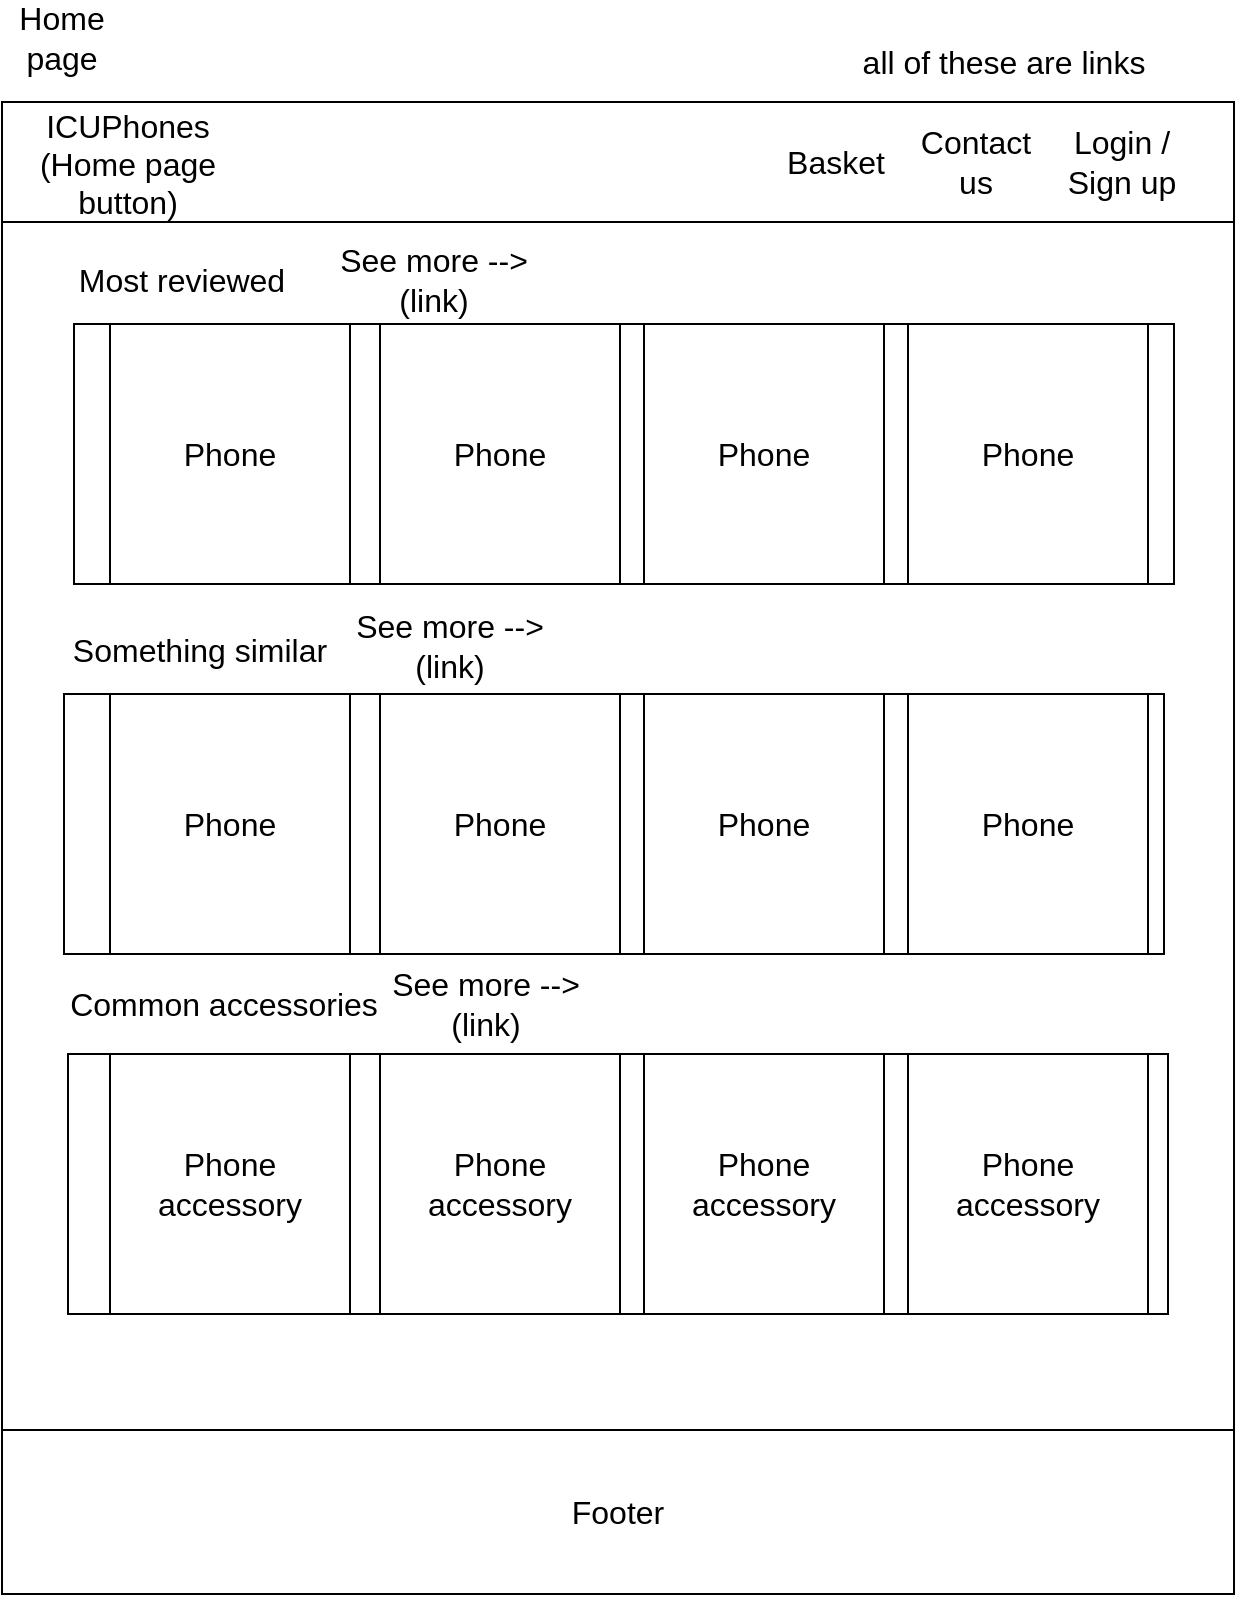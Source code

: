 <mxfile version="23.1.4" type="onedrive" pages="8">
  <diagram name="Home page" id="zt25JcFaLjdhWgld8VqI">
    <mxGraphModel grid="0" page="0" gridSize="10" guides="1" tooltips="1" connect="1" arrows="1" fold="1" pageScale="1" pageWidth="827" pageHeight="1169" math="0" shadow="0">
      <root>
        <mxCell id="0" />
        <mxCell id="1" parent="0" />
        <mxCell id="d32x63MjvHoc11s_lcRO-1" value="" style="rounded=0;whiteSpace=wrap;html=1;fontSize=16;" vertex="1" parent="1">
          <mxGeometry x="-94" y="-262" width="616" height="746" as="geometry" />
        </mxCell>
        <mxCell id="d32x63MjvHoc11s_lcRO-2" value="Home page" style="text;html=1;strokeColor=none;fillColor=none;align=center;verticalAlign=middle;whiteSpace=wrap;rounded=0;fontSize=16;" vertex="1" parent="1">
          <mxGeometry x="-94" y="-309" width="60" height="30" as="geometry" />
        </mxCell>
        <mxCell id="d32x63MjvHoc11s_lcRO-3" value="" style="rounded=0;whiteSpace=wrap;html=1;fontSize=16;" vertex="1" parent="1">
          <mxGeometry x="-94" y="-262" width="616" height="60" as="geometry" />
        </mxCell>
        <mxCell id="d32x63MjvHoc11s_lcRO-4" value="ICUPhones (Home page button)" style="text;html=1;strokeColor=none;fillColor=none;align=center;verticalAlign=middle;whiteSpace=wrap;rounded=0;fontSize=16;" vertex="1" parent="1">
          <mxGeometry x="-90" y="-251" width="118" height="39" as="geometry" />
        </mxCell>
        <mxCell id="d32x63MjvHoc11s_lcRO-6" value="Contact us" style="text;html=1;strokeColor=none;fillColor=none;align=center;verticalAlign=middle;whiteSpace=wrap;rounded=0;fontSize=16;" vertex="1" parent="1">
          <mxGeometry x="363" y="-247" width="60" height="30" as="geometry" />
        </mxCell>
        <mxCell id="d32x63MjvHoc11s_lcRO-7" value="Login / Sign up" style="text;html=1;strokeColor=none;fillColor=none;align=center;verticalAlign=middle;whiteSpace=wrap;rounded=0;fontSize=16;" vertex="1" parent="1">
          <mxGeometry x="436" y="-247" width="60" height="30" as="geometry" />
        </mxCell>
        <mxCell id="d32x63MjvHoc11s_lcRO-8" value="Basket" style="text;html=1;strokeColor=none;fillColor=none;align=center;verticalAlign=middle;whiteSpace=wrap;rounded=0;fontSize=16;" vertex="1" parent="1">
          <mxGeometry x="293" y="-247" width="60" height="30" as="geometry" />
        </mxCell>
        <mxCell id="d32x63MjvHoc11s_lcRO-10" value="Footer" style="rounded=0;whiteSpace=wrap;html=1;fontSize=16;" vertex="1" parent="1">
          <mxGeometry x="-94" y="402" width="616" height="82" as="geometry" />
        </mxCell>
        <mxCell id="d32x63MjvHoc11s_lcRO-11" value="" style="rounded=0;whiteSpace=wrap;html=1;fontSize=16;" vertex="1" parent="1">
          <mxGeometry x="-58" y="-151" width="550" height="130" as="geometry" />
        </mxCell>
        <mxCell id="d32x63MjvHoc11s_lcRO-12" value="" style="rounded=0;whiteSpace=wrap;html=1;fontSize=16;" vertex="1" parent="1">
          <mxGeometry x="-63" y="34" width="550" height="130" as="geometry" />
        </mxCell>
        <mxCell id="d32x63MjvHoc11s_lcRO-13" value="" style="rounded=0;whiteSpace=wrap;html=1;fontSize=16;" vertex="1" parent="1">
          <mxGeometry x="-61" y="214" width="550" height="130" as="geometry" />
        </mxCell>
        <mxCell id="d32x63MjvHoc11s_lcRO-15" value="Most reviewed" style="text;html=1;strokeColor=none;fillColor=none;align=center;verticalAlign=middle;whiteSpace=wrap;rounded=0;fontSize=16;" vertex="1" parent="1">
          <mxGeometry x="-63" y="-188" width="118" height="30" as="geometry" />
        </mxCell>
        <mxCell id="d32x63MjvHoc11s_lcRO-16" value="See more --&amp;gt; (link)" style="text;html=1;strokeColor=none;fillColor=none;align=center;verticalAlign=middle;whiteSpace=wrap;rounded=0;fontSize=16;" vertex="1" parent="1">
          <mxGeometry x="69" y="-188" width="106" height="30" as="geometry" />
        </mxCell>
        <mxCell id="d32x63MjvHoc11s_lcRO-17" value="Phone" style="rounded=0;whiteSpace=wrap;html=1;fontSize=16;" vertex="1" parent="1">
          <mxGeometry x="-40" y="-151" width="120" height="130" as="geometry" />
        </mxCell>
        <mxCell id="d32x63MjvHoc11s_lcRO-18" value="Phone" style="rounded=0;whiteSpace=wrap;html=1;fontSize=16;" vertex="1" parent="1">
          <mxGeometry x="95" y="-151" width="120" height="130" as="geometry" />
        </mxCell>
        <mxCell id="d32x63MjvHoc11s_lcRO-19" value="Phone" style="rounded=0;whiteSpace=wrap;html=1;fontSize=16;" vertex="1" parent="1">
          <mxGeometry x="227" y="-151" width="120" height="130" as="geometry" />
        </mxCell>
        <mxCell id="d32x63MjvHoc11s_lcRO-20" value="Phone" style="rounded=0;whiteSpace=wrap;html=1;fontSize=16;" vertex="1" parent="1">
          <mxGeometry x="359" y="-151" width="120" height="130" as="geometry" />
        </mxCell>
        <mxCell id="d32x63MjvHoc11s_lcRO-21" value="Phone" style="rounded=0;whiteSpace=wrap;html=1;fontSize=16;" vertex="1" parent="1">
          <mxGeometry x="-40" y="34" width="120" height="130" as="geometry" />
        </mxCell>
        <mxCell id="d32x63MjvHoc11s_lcRO-22" value="Phone" style="rounded=0;whiteSpace=wrap;html=1;fontSize=16;" vertex="1" parent="1">
          <mxGeometry x="95" y="34" width="120" height="130" as="geometry" />
        </mxCell>
        <mxCell id="d32x63MjvHoc11s_lcRO-23" value="Phone" style="rounded=0;whiteSpace=wrap;html=1;fontSize=16;" vertex="1" parent="1">
          <mxGeometry x="227" y="34" width="120" height="130" as="geometry" />
        </mxCell>
        <mxCell id="d32x63MjvHoc11s_lcRO-24" value="Phone" style="rounded=0;whiteSpace=wrap;html=1;fontSize=16;" vertex="1" parent="1">
          <mxGeometry x="359" y="34" width="120" height="130" as="geometry" />
        </mxCell>
        <mxCell id="d32x63MjvHoc11s_lcRO-25" value="Phone accessory" style="rounded=0;whiteSpace=wrap;html=1;fontSize=16;" vertex="1" parent="1">
          <mxGeometry x="-40" y="214" width="120" height="130" as="geometry" />
        </mxCell>
        <mxCell id="d32x63MjvHoc11s_lcRO-26" value="Phone accessory" style="rounded=0;whiteSpace=wrap;html=1;fontSize=16;" vertex="1" parent="1">
          <mxGeometry x="95" y="214" width="120" height="130" as="geometry" />
        </mxCell>
        <mxCell id="d32x63MjvHoc11s_lcRO-27" value="Phone accessory" style="rounded=0;whiteSpace=wrap;html=1;fontSize=16;" vertex="1" parent="1">
          <mxGeometry x="227" y="214" width="120" height="130" as="geometry" />
        </mxCell>
        <mxCell id="d32x63MjvHoc11s_lcRO-28" value="Phone accessory" style="rounded=0;whiteSpace=wrap;html=1;fontSize=16;" vertex="1" parent="1">
          <mxGeometry x="359" y="214" width="120" height="130" as="geometry" />
        </mxCell>
        <mxCell id="d32x63MjvHoc11s_lcRO-30" value="Something similar" style="text;html=1;strokeColor=none;fillColor=none;align=center;verticalAlign=middle;whiteSpace=wrap;rounded=0;fontSize=16;" vertex="1" parent="1">
          <mxGeometry x="-61" y="-3" width="132" height="30" as="geometry" />
        </mxCell>
        <mxCell id="d32x63MjvHoc11s_lcRO-31" value="See more --&amp;gt; (link)" style="text;html=1;strokeColor=none;fillColor=none;align=center;verticalAlign=middle;whiteSpace=wrap;rounded=0;fontSize=16;" vertex="1" parent="1">
          <mxGeometry x="80" y="-5" width="100" height="30" as="geometry" />
        </mxCell>
        <mxCell id="d32x63MjvHoc11s_lcRO-32" value="Common accessories" style="text;html=1;strokeColor=none;fillColor=none;align=center;verticalAlign=middle;whiteSpace=wrap;rounded=0;fontSize=16;" vertex="1" parent="1">
          <mxGeometry x="-61" y="174" width="156" height="30" as="geometry" />
        </mxCell>
        <mxCell id="d32x63MjvHoc11s_lcRO-33" value="See more --&amp;gt; (link)" style="text;html=1;strokeColor=none;fillColor=none;align=center;verticalAlign=middle;whiteSpace=wrap;rounded=0;fontSize=16;" vertex="1" parent="1">
          <mxGeometry x="100" y="174" width="96" height="30" as="geometry" />
        </mxCell>
        <mxCell id="d32x63MjvHoc11s_lcRO-34" value="all of these are links" style="text;html=1;strokeColor=none;fillColor=none;align=center;verticalAlign=middle;whiteSpace=wrap;rounded=0;fontSize=16;" vertex="1" parent="1">
          <mxGeometry x="325" y="-297" width="164" height="30" as="geometry" />
        </mxCell>
      </root>
    </mxGraphModel>
  </diagram>
  <diagram id="AbY6OzLQASMaMPU8tdsU" name="&quot;Contact us&quot;">
    <mxGraphModel grid="0" page="0" gridSize="10" guides="1" tooltips="1" connect="1" arrows="1" fold="1" pageScale="1" pageWidth="827" pageHeight="1169" math="0" shadow="0">
      <root>
        <mxCell id="0" />
        <mxCell id="1" parent="0" />
        <mxCell id="rbCyuyB-ehg8jCkqY63Z-1" value="" style="rounded=0;whiteSpace=wrap;html=1;fontSize=16;" vertex="1" parent="1">
          <mxGeometry x="-45" y="-47" width="521" height="613" as="geometry" />
        </mxCell>
        <mxCell id="rbCyuyB-ehg8jCkqY63Z-2" value="&quot;Contact us&quot;" style="text;html=1;strokeColor=none;fillColor=none;align=center;verticalAlign=middle;whiteSpace=wrap;rounded=0;fontSize=16;" vertex="1" parent="1">
          <mxGeometry x="-43" y="-96" width="101" height="35" as="geometry" />
        </mxCell>
        <mxCell id="rbCyuyB-ehg8jCkqY63Z-3" value="The navbar (full on Home page)" style="rounded=0;whiteSpace=wrap;html=1;fontSize=16;" vertex="1" parent="1">
          <mxGeometry x="-45" y="-47" width="521" height="60" as="geometry" />
        </mxCell>
        <mxCell id="gOTSkg0luQZno4KXuptD-1" style="edgeStyle=none;curved=1;rounded=0;orthogonalLoop=1;jettySize=auto;html=1;exitX=0.5;exitY=0;exitDx=0;exitDy=0;fontSize=12;startSize=8;endSize=8;" edge="1" parent="1" source="mKzCwTj_6UQjqGNAuBny-1" target="rbCyuyB-ehg8jCkqY63Z-1">
          <mxGeometry relative="1" as="geometry" />
        </mxCell>
        <mxCell id="mKzCwTj_6UQjqGNAuBny-1" value="Footer" style="rounded=0;whiteSpace=wrap;html=1;" vertex="1" parent="1">
          <mxGeometry x="-45" y="478" width="521" height="88" as="geometry" />
        </mxCell>
        <mxCell id="gOTSkg0luQZno4KXuptD-2" value="" style="rounded=0;whiteSpace=wrap;html=1;" vertex="1" parent="1">
          <mxGeometry x="-27" y="122" width="489" height="269" as="geometry" />
        </mxCell>
        <mxCell id="gOTSkg0luQZno4KXuptD-3" value="Our customers are very important to us so let us know of anything that may of gone wrong with this form" style="text;html=1;align=center;verticalAlign=middle;whiteSpace=wrap;rounded=0;;fontSize=16;" vertex="1" parent="1">
          <mxGeometry x="-23" y="82" width="463.5" height="21" as="geometry" />
        </mxCell>
        <mxCell id="gOTSkg0luQZno4KXuptD-4" value="Name (optional):" style="text;html=1;align=center;verticalAlign=middle;whiteSpace=wrap;rounded=0;;fontSize=16;" vertex="1" parent="1">
          <mxGeometry x="-12" y="140" width="129" height="30" as="geometry" />
        </mxCell>
        <mxCell id="gOTSkg0luQZno4KXuptD-6" value="" style="rounded=0;whiteSpace=wrap;html=1;" vertex="1" parent="1">
          <mxGeometry x="120" y="145" width="117" height="23" as="geometry" />
        </mxCell>
        <mxCell id="gOTSkg0luQZno4KXuptD-7" value="Email:" style="text;html=1;align=center;verticalAlign=middle;whiteSpace=wrap;rounded=0;;fontSize=16;" vertex="1" parent="1">
          <mxGeometry x="-12" y="170" width="60" height="30" as="geometry" />
        </mxCell>
        <mxCell id="gOTSkg0luQZno4KXuptD-9" value="" style="rounded=0;whiteSpace=wrap;html=1;" vertex="1" parent="1">
          <mxGeometry x="55" y="172.5" width="194" height="25" as="geometry" />
        </mxCell>
        <mxCell id="gOTSkg0luQZno4KXuptD-12" value="Issue:" style="text;html=1;align=center;verticalAlign=middle;whiteSpace=wrap;rounded=0;;fontSize=16;" vertex="1" parent="1">
          <mxGeometry x="-12" y="206" width="60" height="30" as="geometry" />
        </mxCell>
        <mxCell id="gOTSkg0luQZno4KXuptD-13" value="A dropdown box that lets you choose the issue." style="rounded=0;whiteSpace=wrap;html=1;" vertex="1" parent="1">
          <mxGeometry x="55" y="210" width="178" height="27" as="geometry" />
        </mxCell>
        <mxCell id="gOTSkg0luQZno4KXuptD-14" value="Description of what went wrong:" style="text;html=1;align=center;verticalAlign=middle;whiteSpace=wrap;rounded=0;;fontSize=16;" vertex="1" parent="1">
          <mxGeometry x="-12" y="247" width="229" height="30" as="geometry" />
        </mxCell>
        <mxCell id="gOTSkg0luQZno4KXuptD-15" value="" style="rounded=0;whiteSpace=wrap;html=1;" vertex="1" parent="1">
          <mxGeometry x="-12" y="277" width="456" height="106" as="geometry" />
        </mxCell>
        <mxCell id="gOTSkg0luQZno4KXuptD-16" value="Alternatively you can contact us through email (notrealemail@emailsite.com) or though phone (5555555555)" style="text;html=1;align=center;verticalAlign=middle;whiteSpace=wrap;rounded=0;;fontSize=16;" vertex="1" parent="1">
          <mxGeometry x="-43" y="401" width="491" height="71" as="geometry" />
        </mxCell>
      </root>
    </mxGraphModel>
  </diagram>
  <diagram id="mWhjEdERqXn4Da6BEjyh" name="Category pages">
    <mxGraphModel grid="0" page="0" gridSize="10" guides="1" tooltips="1" connect="1" arrows="1" fold="1" pageScale="1" pageWidth="827" pageHeight="1169" math="0" shadow="0">
      <root>
        <mxCell id="0" />
        <mxCell id="1" parent="0" />
        <mxCell id="qNbQul-dFzZ_JnN7R4oM-1" value="" style="rounded=0;whiteSpace=wrap;html=1;" vertex="1" parent="1">
          <mxGeometry x="-91" y="-84" width="587" height="680" as="geometry" />
        </mxCell>
        <mxCell id="qNbQul-dFzZ_JnN7R4oM-2" value="Category pages" style="text;html=1;align=center;verticalAlign=middle;whiteSpace=wrap;rounded=0;;fontSize=16;" vertex="1" parent="1">
          <mxGeometry x="-91" y="-137" width="133" height="30" as="geometry" />
        </mxCell>
        <mxCell id="qNbQul-dFzZ_JnN7R4oM-3" value="Navbar (full on Home page)" style="rounded=0;whiteSpace=wrap;html=1;" vertex="1" parent="1">
          <mxGeometry x="-91" y="-84" width="587" height="60" as="geometry" />
        </mxCell>
        <mxCell id="qNbQul-dFzZ_JnN7R4oM-4" value="Footer" style="rounded=0;whiteSpace=wrap;html=1;" vertex="1" parent="1">
          <mxGeometry x="-91" y="536" width="587" height="60" as="geometry" />
        </mxCell>
        <mxCell id="qNbQul-dFzZ_JnN7R4oM-5" value="(The category type here)" style="text;html=1;align=center;verticalAlign=middle;whiteSpace=wrap;rounded=0;;fontSize=16;" vertex="1" parent="1">
          <mxGeometry x="-70" y="-11" width="148" height="46" as="geometry" />
        </mxCell>
        <mxCell id="qNbQul-dFzZ_JnN7R4oM-6" value="" style="rounded=0;whiteSpace=wrap;html=1;" vertex="1" parent="1">
          <mxGeometry x="-44" y="35" width="140" height="171" as="geometry" />
        </mxCell>
        <mxCell id="qNbQul-dFzZ_JnN7R4oM-7" value="Picture of phone" style="rounded=0;whiteSpace=wrap;html=1;" vertex="1" parent="1">
          <mxGeometry x="-34" y="42" width="120" height="80" as="geometry" />
        </mxCell>
        <mxCell id="qNbQul-dFzZ_JnN7R4oM-9" value="Description of phone" style="text;html=1;align=center;verticalAlign=middle;whiteSpace=wrap;rounded=0;;fontSize=12;" vertex="1" parent="1">
          <mxGeometry x="-32.5" y="130" width="114.5" height="66" as="geometry" />
        </mxCell>
        <mxCell id="qNbQul-dFzZ_JnN7R4oM-10" value="These are cards --&amp;gt;" style="text;html=1;align=center;verticalAlign=middle;whiteSpace=wrap;rounded=0;;fontSize=16;" vertex="1" parent="1">
          <mxGeometry x="-247" y="100" width="153" height="30" as="geometry" />
        </mxCell>
        <mxCell id="qNbQul-dFzZ_JnN7R4oM-17" value="" style="rounded=0;whiteSpace=wrap;html=1;" vertex="1" parent="1">
          <mxGeometry x="313" y="35" width="140" height="171" as="geometry" />
        </mxCell>
        <mxCell id="qNbQul-dFzZ_JnN7R4oM-18" value="Picture of phone" style="rounded=0;whiteSpace=wrap;html=1;" vertex="1" parent="1">
          <mxGeometry x="323" y="42" width="120" height="80" as="geometry" />
        </mxCell>
        <mxCell id="qNbQul-dFzZ_JnN7R4oM-19" value="Description of phone" style="text;html=1;align=center;verticalAlign=middle;whiteSpace=wrap;rounded=0;;fontSize=12;" vertex="1" parent="1">
          <mxGeometry x="324.5" y="130" width="114.5" height="66" as="geometry" />
        </mxCell>
        <mxCell id="qNbQul-dFzZ_JnN7R4oM-20" value="" style="rounded=0;whiteSpace=wrap;html=1;" vertex="1" parent="1">
          <mxGeometry x="132.5" y="35" width="140" height="171" as="geometry" />
        </mxCell>
        <mxCell id="qNbQul-dFzZ_JnN7R4oM-21" value="Picture of phone" style="rounded=0;whiteSpace=wrap;html=1;" vertex="1" parent="1">
          <mxGeometry x="142.5" y="42" width="120" height="80" as="geometry" />
        </mxCell>
        <mxCell id="qNbQul-dFzZ_JnN7R4oM-22" value="Description of phone" style="text;html=1;align=center;verticalAlign=middle;whiteSpace=wrap;rounded=0;;fontSize=12;" vertex="1" parent="1">
          <mxGeometry x="144" y="130" width="114.5" height="66" as="geometry" />
        </mxCell>
        <mxCell id="qNbQul-dFzZ_JnN7R4oM-23" value="" style="rounded=0;whiteSpace=wrap;html=1;" vertex="1" parent="1">
          <mxGeometry x="-44" y="217" width="140" height="171" as="geometry" />
        </mxCell>
        <mxCell id="qNbQul-dFzZ_JnN7R4oM-24" value="Picture of phone" style="rounded=0;whiteSpace=wrap;html=1;" vertex="1" parent="1">
          <mxGeometry x="-34" y="224" width="120" height="80" as="geometry" />
        </mxCell>
        <mxCell id="qNbQul-dFzZ_JnN7R4oM-25" value="Description of phone" style="text;html=1;align=center;verticalAlign=middle;whiteSpace=wrap;rounded=0;;fontSize=12;" vertex="1" parent="1">
          <mxGeometry x="-32.5" y="312" width="114.5" height="66" as="geometry" />
        </mxCell>
        <mxCell id="qNbQul-dFzZ_JnN7R4oM-26" value="" style="rounded=0;whiteSpace=wrap;html=1;" vertex="1" parent="1">
          <mxGeometry x="132.5" y="217" width="140" height="171" as="geometry" />
        </mxCell>
        <mxCell id="qNbQul-dFzZ_JnN7R4oM-27" value="Picture of phone" style="rounded=0;whiteSpace=wrap;html=1;" vertex="1" parent="1">
          <mxGeometry x="142.5" y="224" width="120" height="80" as="geometry" />
        </mxCell>
        <mxCell id="qNbQul-dFzZ_JnN7R4oM-28" value="Description of phone" style="text;html=1;align=center;verticalAlign=middle;whiteSpace=wrap;rounded=0;;fontSize=12;" vertex="1" parent="1">
          <mxGeometry x="144" y="312" width="114.5" height="66" as="geometry" />
        </mxCell>
        <mxCell id="qNbQul-dFzZ_JnN7R4oM-29" value="" style="rounded=0;whiteSpace=wrap;html=1;" vertex="1" parent="1">
          <mxGeometry x="313" y="217" width="140" height="171" as="geometry" />
        </mxCell>
        <mxCell id="qNbQul-dFzZ_JnN7R4oM-30" value="Picture of phone" style="rounded=0;whiteSpace=wrap;html=1;" vertex="1" parent="1">
          <mxGeometry x="323" y="224" width="120" height="80" as="geometry" />
        </mxCell>
        <mxCell id="qNbQul-dFzZ_JnN7R4oM-31" value="Description of phone" style="text;html=1;align=center;verticalAlign=middle;whiteSpace=wrap;rounded=0;;fontSize=12;" vertex="1" parent="1">
          <mxGeometry x="324.5" y="312" width="114.5" height="66" as="geometry" />
        </mxCell>
        <mxCell id="qNbQul-dFzZ_JnN7R4oM-33" value="" style="rounded=0;whiteSpace=wrap;html=1;" vertex="1" parent="1">
          <mxGeometry x="-44" y="399" width="140" height="137" as="geometry" />
        </mxCell>
        <mxCell id="qNbQul-dFzZ_JnN7R4oM-34" value="Picture of phone" style="rounded=0;whiteSpace=wrap;html=1;" vertex="1" parent="1">
          <mxGeometry x="-34" y="408" width="120" height="72" as="geometry" />
        </mxCell>
        <mxCell id="qNbQul-dFzZ_JnN7R4oM-35" value="Description of phone" style="text;html=1;align=center;verticalAlign=middle;whiteSpace=wrap;rounded=0;;fontSize=12;" vertex="1" parent="1">
          <mxGeometry x="-33" y="490" width="117" height="47" as="geometry" />
        </mxCell>
        <mxCell id="qNbQul-dFzZ_JnN7R4oM-36" value="" style="rounded=0;whiteSpace=wrap;html=1;" vertex="1" parent="1">
          <mxGeometry x="132.5" y="399" width="140" height="137" as="geometry" />
        </mxCell>
        <mxCell id="qNbQul-dFzZ_JnN7R4oM-37" value="Picture of phone" style="rounded=0;whiteSpace=wrap;html=1;" vertex="1" parent="1">
          <mxGeometry x="142.5" y="408" width="120" height="72" as="geometry" />
        </mxCell>
        <mxCell id="qNbQul-dFzZ_JnN7R4oM-38" value="Description of phone" style="text;html=1;align=center;verticalAlign=middle;whiteSpace=wrap;rounded=0;;fontSize=12;" vertex="1" parent="1">
          <mxGeometry x="143.5" y="490" width="117" height="47" as="geometry" />
        </mxCell>
        <mxCell id="qNbQul-dFzZ_JnN7R4oM-39" value="" style="rounded=0;whiteSpace=wrap;html=1;" vertex="1" parent="1">
          <mxGeometry x="311.75" y="399" width="140" height="137" as="geometry" />
        </mxCell>
        <mxCell id="qNbQul-dFzZ_JnN7R4oM-40" value="Picture of phone" style="rounded=0;whiteSpace=wrap;html=1;" vertex="1" parent="1">
          <mxGeometry x="321.75" y="408" width="120" height="72" as="geometry" />
        </mxCell>
        <mxCell id="qNbQul-dFzZ_JnN7R4oM-41" value="Description of phone" style="text;html=1;align=center;verticalAlign=middle;whiteSpace=wrap;rounded=0;;fontSize=12;" vertex="1" parent="1">
          <mxGeometry x="322.75" y="490" width="117" height="47" as="geometry" />
        </mxCell>
        <mxCell id="qNbQul-dFzZ_JnN7R4oM-42" value="Scroll down to find more (footer will be at the end of the page not at the bottom of the screen)" style="text;html=1;align=center;verticalAlign=middle;whiteSpace=wrap;rounded=0;;fontSize=16;" vertex="1" parent="1">
          <mxGeometry x="93.75" y="608" width="215" height="79" as="geometry" />
        </mxCell>
      </root>
    </mxGraphModel>
  </diagram>
  <diagram id="FB4hmMKqrwhnoJkXc2Fm" name="Login / Sign up page">
    <mxGraphModel grid="0" page="0" gridSize="10" guides="1" tooltips="1" connect="1" arrows="1" fold="1" pageScale="1" pageWidth="827" pageHeight="1169" math="0" shadow="0">
      <root>
        <mxCell id="0" />
        <mxCell id="1" parent="0" />
        <mxCell id="Q6-p6mUPjxA83mHE6kSp-1" value="" style="rounded=0;whiteSpace=wrap;html=1;" vertex="1" parent="1">
          <mxGeometry x="-88" y="-102" width="579" height="682" as="geometry" />
        </mxCell>
        <mxCell id="Q6-p6mUPjxA83mHE6kSp-2" value="Navbar (full on home page)" style="rounded=0;whiteSpace=wrap;html=1;" vertex="1" parent="1">
          <mxGeometry x="-88" y="-102" width="579" height="60" as="geometry" />
        </mxCell>
        <mxCell id="Q6-p6mUPjxA83mHE6kSp-3" value="Footer" style="rounded=0;whiteSpace=wrap;html=1;" vertex="1" parent="1">
          <mxGeometry x="-88" y="500" width="579" height="80" as="geometry" />
        </mxCell>
        <mxCell id="Q6-p6mUPjxA83mHE6kSp-4" value="Login" style="text;html=1;align=center;verticalAlign=middle;whiteSpace=wrap;rounded=0;;fontSize=16;" vertex="1" parent="1">
          <mxGeometry x="-65" y="-8" width="60" height="30" as="geometry" />
        </mxCell>
        <mxCell id="Q6-p6mUPjxA83mHE6kSp-5" value="Username:" style="text;html=1;align=center;verticalAlign=middle;whiteSpace=wrap;rounded=0;;fontSize=16;" vertex="1" parent="1">
          <mxGeometry x="-65" y="32" width="60" height="30" as="geometry" />
        </mxCell>
        <mxCell id="Q6-p6mUPjxA83mHE6kSp-6" value="" style="rounded=0;whiteSpace=wrap;html=1;" vertex="1" parent="1">
          <mxGeometry x="13" y="34" width="120" height="26" as="geometry" />
        </mxCell>
        <mxCell id="Q6-p6mUPjxA83mHE6kSp-7" value="Password:" style="text;html=1;align=center;verticalAlign=middle;whiteSpace=wrap;rounded=0;;fontSize=16;" vertex="1" parent="1">
          <mxGeometry x="-65" y="76" width="60" height="30" as="geometry" />
        </mxCell>
        <mxCell id="Q6-p6mUPjxA83mHE6kSp-8" value="Hidden text version" style="rounded=0;whiteSpace=wrap;html=1;" vertex="1" parent="1">
          <mxGeometry x="13" y="78" width="120" height="29" as="geometry" />
        </mxCell>
        <mxCell id="Q6-p6mUPjxA83mHE6kSp-10" value="Login" style="rounded=0;whiteSpace=wrap;html=1;" vertex="1" parent="1">
          <mxGeometry x="-68" y="124" width="74" height="27" as="geometry" />
        </mxCell>
        <mxCell id="Q6-p6mUPjxA83mHE6kSp-11" value="Sign up" style="text;html=1;align=center;verticalAlign=middle;whiteSpace=wrap;rounded=0;;fontSize=16;" vertex="1" parent="1">
          <mxGeometry x="-65" y="191" width="60" height="30" as="geometry" />
        </mxCell>
        <mxCell id="Q6-p6mUPjxA83mHE6kSp-12" value="Username:" style="text;html=1;align=center;verticalAlign=middle;whiteSpace=wrap;rounded=0;;fontSize=16;" vertex="1" parent="1">
          <mxGeometry x="-65" y="234" width="60" height="30" as="geometry" />
        </mxCell>
        <mxCell id="Q6-p6mUPjxA83mHE6kSp-13" value="" style="rounded=0;whiteSpace=wrap;html=1;" vertex="1" parent="1">
          <mxGeometry x="17" y="237" width="120" height="27" as="geometry" />
        </mxCell>
        <mxCell id="Q6-p6mUPjxA83mHE6kSp-14" value="Password:" style="text;html=1;align=center;verticalAlign=middle;whiteSpace=wrap;rounded=0;;fontSize=16;" vertex="1" parent="1">
          <mxGeometry x="-65" y="273" width="60" height="30" as="geometry" />
        </mxCell>
        <mxCell id="Q6-p6mUPjxA83mHE6kSp-15" value="Hidden text version" style="rounded=0;whiteSpace=wrap;html=1;" vertex="1" parent="1">
          <mxGeometry x="17" y="277" width="120" height="27" as="geometry" />
        </mxCell>
        <mxCell id="Q6-p6mUPjxA83mHE6kSp-16" value="Confirm password:" style="text;html=1;align=center;verticalAlign=middle;whiteSpace=wrap;rounded=0;;fontSize=16;" vertex="1" parent="1">
          <mxGeometry x="-65" y="314" width="60" height="30" as="geometry" />
        </mxCell>
        <mxCell id="Q6-p6mUPjxA83mHE6kSp-17" value="Hidden text version" style="rounded=0;whiteSpace=wrap;html=1;" vertex="1" parent="1">
          <mxGeometry x="17" y="317" width="120" height="27" as="geometry" />
        </mxCell>
        <mxCell id="Q6-p6mUPjxA83mHE6kSp-18" value="Email:" style="text;html=1;align=center;verticalAlign=middle;whiteSpace=wrap;rounded=0;;fontSize=16;" vertex="1" parent="1">
          <mxGeometry x="-68" y="361" width="60" height="30" as="geometry" />
        </mxCell>
        <mxCell id="Q6-p6mUPjxA83mHE6kSp-19" value="" style="rounded=0;whiteSpace=wrap;html=1;" vertex="1" parent="1">
          <mxGeometry x="17" y="361" width="120" height="27" as="geometry" />
        </mxCell>
        <mxCell id="Q6-p6mUPjxA83mHE6kSp-20" value="" style="rounded=0;whiteSpace=wrap;html=1;" vertex="1" parent="1">
          <mxGeometry x="-60" y="401" width="22" height="20" as="geometry" />
        </mxCell>
        <mxCell id="Q6-p6mUPjxA83mHE6kSp-22" value="Do you want to receive emails about upcoming sales" style="text;html=1;align=center;verticalAlign=middle;whiteSpace=wrap;rounded=0;;fontSize=12;" vertex="1" parent="1">
          <mxGeometry x="-35" y="396" width="159" height="30" as="geometry" />
        </mxCell>
        <mxCell id="Q6-p6mUPjxA83mHE6kSp-23" value="Sign up" style="rounded=0;whiteSpace=wrap;html=1;" vertex="1" parent="1">
          <mxGeometry x="-68" y="431" width="77" height="30" as="geometry" />
        </mxCell>
        <mxCell id="Q6-p6mUPjxA83mHE6kSp-25" value="Forgot my username / password" style="text;html=1;align=center;verticalAlign=middle;whiteSpace=wrap;rounded=0;;fontSize=10;" vertex="1" parent="1">
          <mxGeometry x="25" y="122.5" width="107" height="30" as="geometry" />
        </mxCell>
      </root>
    </mxGraphModel>
  </diagram>
  <diagram id="ZmaYch3wh9bKDJH_SSHm" name="Phone page">
    <mxGraphModel grid="0" page="0" gridSize="10" guides="1" tooltips="1" connect="1" arrows="1" fold="1" pageScale="1" pageWidth="827" pageHeight="1169" math="0" shadow="0">
      <root>
        <mxCell id="0" />
        <mxCell id="1" parent="0" />
        <mxCell id="0CbI0ZOK11JoenwjkDYB-1" value="" style="rounded=0;whiteSpace=wrap;html=1;" vertex="1" parent="1">
          <mxGeometry x="-102" y="-156" width="622" height="748" as="geometry" />
        </mxCell>
        <mxCell id="0CbI0ZOK11JoenwjkDYB-2" value="Navbar (Full on homepage)" style="rounded=0;whiteSpace=wrap;html=1;" vertex="1" parent="1">
          <mxGeometry x="-102" y="-156" width="622" height="60" as="geometry" />
        </mxCell>
        <mxCell id="0CbI0ZOK11JoenwjkDYB-3" value="Footer" style="rounded=0;whiteSpace=wrap;html=1;" vertex="1" parent="1">
          <mxGeometry x="-102" y="500" width="622" height="95" as="geometry" />
        </mxCell>
        <mxCell id="0CbI0ZOK11JoenwjkDYB-4" value="Picture of phone" style="rounded=0;whiteSpace=wrap;html=1;" vertex="1" parent="1">
          <mxGeometry x="-80" y="-78" width="350" height="330" as="geometry" />
        </mxCell>
        <mxCell id="0CbI0ZOK11JoenwjkDYB-5" value="Name of phone" style="text;html=1;align=center;verticalAlign=middle;whiteSpace=wrap;rounded=0;;fontSize=20;" vertex="1" parent="1">
          <mxGeometry x="285" y="-78" width="225" height="48" as="geometry" />
        </mxCell>
        <mxCell id="0CbI0ZOK11JoenwjkDYB-6" value="Some stats about the phone like how much storage it has, how longs its battery life is, its rating, etc." style="text;html=1;align=center;verticalAlign=middle;whiteSpace=wrap;rounded=0;;fontSize=16;" vertex="1" parent="1">
          <mxGeometry x="285" y="-30" width="221" height="285" as="geometry" />
        </mxCell>
        <mxCell id="0CbI0ZOK11JoenwjkDYB-7" value="Text box&amp;nbsp;" style="rounded=0;whiteSpace=wrap;html=1;" vertex="1" parent="1">
          <mxGeometry x="-80" y="301" width="454" height="35" as="geometry" />
        </mxCell>
        <mxCell id="0CbI0ZOK11JoenwjkDYB-8" value="Reviews" style="text;html=1;align=center;verticalAlign=middle;whiteSpace=wrap;rounded=0;;fontSize=16;" vertex="1" parent="1">
          <mxGeometry x="-80" y="264" width="60" height="30" as="geometry" />
        </mxCell>
        <mxCell id="0CbI0ZOK11JoenwjkDYB-9" value="" style="verticalLabelPosition=bottom;verticalAlign=top;html=1;shape=mxgraph.basic.tick" vertex="1" parent="1">
          <mxGeometry x="382" y="301" width="35" height="35" as="geometry" />
        </mxCell>
        <mxCell id="0CbI0ZOK11JoenwjkDYB-10" value="" style="verticalLabelPosition=bottom;verticalAlign=top;html=1;shape=mxgraph.basic.x" vertex="1" parent="1">
          <mxGeometry x="425" y="301" width="35" height="35" as="geometry" />
        </mxCell>
        <mxCell id="0CbI0ZOK11JoenwjkDYB-11" value="Was it good or bad" style="text;html=1;align=center;verticalAlign=middle;whiteSpace=wrap;rounded=0;;fontSize=10;" vertex="1" parent="1">
          <mxGeometry x="435" y="269" width="60" height="30" as="geometry" />
        </mxCell>
        <mxCell id="0CbI0ZOK11JoenwjkDYB-13" value="" style="ellipse;whiteSpace=wrap;html=1;aspect=fixed;" vertex="1" parent="1">
          <mxGeometry x="468" y="301" width="35" height="35" as="geometry" />
        </mxCell>
        <mxCell id="0CbI0ZOK11JoenwjkDYB-17" value="" style="endArrow=classic;html=1;rounded=0;fontSize=12;startSize=8;endSize=8;" edge="1" parent="1">
          <mxGeometry width="50" height="50" relative="1" as="geometry">
            <mxPoint x="473.5" y="318" as="sourcePoint" />
            <mxPoint x="497.5" y="318" as="targetPoint" />
          </mxGeometry>
        </mxCell>
        <mxCell id="0CbI0ZOK11JoenwjkDYB-18" value="" style="rounded=0;whiteSpace=wrap;html=1;" vertex="1" parent="1">
          <mxGeometry x="-80" y="351" width="590" height="60" as="geometry" />
        </mxCell>
        <mxCell id="0CbI0ZOK11JoenwjkDYB-19" value="(Username)" style="text;html=1;align=center;verticalAlign=middle;whiteSpace=wrap;rounded=0;;fontSize=11;" vertex="1" parent="1">
          <mxGeometry x="-73" y="356" width="60" height="16" as="geometry" />
        </mxCell>
        <mxCell id="0CbI0ZOK11JoenwjkDYB-20" value="(Review about the phone)&amp;nbsp;" style="text;html=1;align=center;verticalAlign=middle;whiteSpace=wrap;rounded=0;;fontSize=16;" vertex="1" parent="1">
          <mxGeometry x="-73" y="374" width="212" height="30" as="geometry" />
        </mxCell>
        <mxCell id="0CbI0ZOK11JoenwjkDYB-21" value="" style="verticalLabelPosition=bottom;verticalAlign=top;html=1;shape=mxgraph.basic.tick" vertex="1" parent="1">
          <mxGeometry x="380" y="363.5" width="35" height="35" as="geometry" />
        </mxCell>
        <mxCell id="0CbI0ZOK11JoenwjkDYB-22" value="" style="verticalLabelPosition=bottom;verticalAlign=top;html=1;shape=mxgraph.basic.x" vertex="1" parent="1">
          <mxGeometry x="425" y="363.5" width="35" height="35" as="geometry" />
        </mxCell>
        <mxCell id="0CbI0ZOK11JoenwjkDYB-23" value="One of these will be coloured in to display what that user thought of the phone" style="text;html=1;align=center;verticalAlign=middle;whiteSpace=wrap;rounded=0;;fontSize=8;" vertex="1" parent="1">
          <mxGeometry x="286" y="364" width="88" height="30" as="geometry" />
        </mxCell>
        <mxCell id="0CbI0ZOK11JoenwjkDYB-24" value="" style="rounded=0;whiteSpace=wrap;html=1;" vertex="1" parent="1">
          <mxGeometry x="-80" y="436" width="590" height="60" as="geometry" />
        </mxCell>
        <mxCell id="0CbI0ZOK11JoenwjkDYB-25" value="(Username)" style="text;html=1;align=center;verticalAlign=middle;whiteSpace=wrap;rounded=0;;fontSize=11;" vertex="1" parent="1">
          <mxGeometry x="-73" y="441" width="60" height="16" as="geometry" />
        </mxCell>
        <mxCell id="0CbI0ZOK11JoenwjkDYB-26" value="(Review about the phone)&amp;nbsp;" style="text;html=1;align=center;verticalAlign=middle;whiteSpace=wrap;rounded=0;;fontSize=16;" vertex="1" parent="1">
          <mxGeometry x="-73" y="459" width="212" height="30" as="geometry" />
        </mxCell>
        <mxCell id="0CbI0ZOK11JoenwjkDYB-27" value="" style="verticalLabelPosition=bottom;verticalAlign=top;html=1;shape=mxgraph.basic.tick" vertex="1" parent="1">
          <mxGeometry x="380" y="448.5" width="35" height="35" as="geometry" />
        </mxCell>
        <mxCell id="0CbI0ZOK11JoenwjkDYB-28" value="" style="verticalLabelPosition=bottom;verticalAlign=top;html=1;shape=mxgraph.basic.x" vertex="1" parent="1">
          <mxGeometry x="425" y="448.5" width="35" height="35" as="geometry" />
        </mxCell>
        <mxCell id="0CbI0ZOK11JoenwjkDYB-29" value="One of these will be coloured in to display what that user thought of the phone" style="text;html=1;align=center;verticalAlign=middle;whiteSpace=wrap;rounded=0;;fontSize=8;" vertex="1" parent="1">
          <mxGeometry x="286" y="449" width="88" height="30" as="geometry" />
        </mxCell>
        <mxCell id="0CbI0ZOK11JoenwjkDYB-30" value="Can scroll down to find more reviews&amp;nbsp;" style="text;html=1;align=center;verticalAlign=middle;whiteSpace=wrap;rounded=0;;fontSize=16;" vertex="1" parent="1">
          <mxGeometry x="161" y="611" width="96" height="90" as="geometry" />
        </mxCell>
        <mxCell id="iQW-WB0-6XZrYjL3mqGk-1" value="Phone/ Assesory page" style="text;html=1;align=center;verticalAlign=middle;whiteSpace=wrap;rounded=0;;fontSize=16;" vertex="1" parent="1">
          <mxGeometry x="-102" y="-243" width="165" height="30" as="geometry" />
        </mxCell>
        <mxCell id="X6J9cLq40A2Sc6m982mo-1" value="Using phone here but assessory will be very similar" style="text;html=1;align=center;verticalAlign=middle;whiteSpace=wrap;rounded=0;;fontSize=12;" vertex="1" parent="1">
          <mxGeometry x="-100" y="-204" width="158" height="30" as="geometry" />
        </mxCell>
        <mxCell id="2MD2ARYdmOMC5v6o1aYN-1" value="Add to basket" style="rounded=0;whiteSpace=wrap;html=1;" vertex="1" parent="1">
          <mxGeometry x="288" y="227" width="77" height="25" as="geometry" />
        </mxCell>
      </root>
    </mxGraphModel>
  </diagram>
  <diagram id="HOWg-fxnXxlKgeUe5kh1" name="Basket page">
    <mxGraphModel grid="0" page="0" gridSize="10" guides="1" tooltips="1" connect="1" arrows="1" fold="1" pageScale="1" pageWidth="827" pageHeight="1169" math="0" shadow="0">
      <root>
        <mxCell id="0" />
        <mxCell id="1" parent="0" />
        <mxCell id="l3Zq-ERsJNq0asMeNxPJ-1" value="" style="rounded=0;whiteSpace=wrap;html=1;" vertex="1" parent="1">
          <mxGeometry x="-92" y="-84" width="618" height="685" as="geometry" />
        </mxCell>
        <mxCell id="l3Zq-ERsJNq0asMeNxPJ-2" value="Basket page" style="text;html=1;align=center;verticalAlign=middle;whiteSpace=wrap;rounded=0;;fontSize=16;" vertex="1" parent="1">
          <mxGeometry x="-65" y="-143" width="116" height="30" as="geometry" />
        </mxCell>
        <mxCell id="l3Zq-ERsJNq0asMeNxPJ-3" value="Navbar (Full on home page)" style="rounded=0;whiteSpace=wrap;html=1;" vertex="1" parent="1">
          <mxGeometry x="-92" y="-84" width="618" height="75" as="geometry" />
        </mxCell>
        <mxCell id="l3Zq-ERsJNq0asMeNxPJ-4" value="Footer" style="rounded=0;whiteSpace=wrap;html=1;" vertex="1" parent="1">
          <mxGeometry x="-92" y="498" width="619" height="103" as="geometry" />
        </mxCell>
        <mxCell id="l3Zq-ERsJNq0asMeNxPJ-5" value="Items in your basket" style="text;html=1;align=center;verticalAlign=middle;whiteSpace=wrap;rounded=0;;fontSize=16;" vertex="1" parent="1">
          <mxGeometry x="-79" y="7" width="156" height="30" as="geometry" />
        </mxCell>
        <mxCell id="l3Zq-ERsJNq0asMeNxPJ-6" value="" style="rounded=0;whiteSpace=wrap;html=1;" vertex="1" parent="1">
          <mxGeometry x="-79" y="45" width="287" height="94" as="geometry" />
        </mxCell>
        <mxCell id="l3Zq-ERsJNq0asMeNxPJ-7" value="Picture of phone" style="rounded=0;whiteSpace=wrap;html=1;" vertex="1" parent="1">
          <mxGeometry x="-73" y="50" width="143" height="83" as="geometry" />
        </mxCell>
        <mxCell id="l3Zq-ERsJNq0asMeNxPJ-8" value="Brief description&amp;nbsp;&amp;nbsp;" style="text;html=1;align=center;verticalAlign=middle;whiteSpace=wrap;rounded=0;;fontSize=12;" vertex="1" parent="1">
          <mxGeometry x="95" y="59" width="102" height="44" as="geometry" />
        </mxCell>
        <mxCell id="l3Zq-ERsJNq0asMeNxPJ-9" value="Price: £??.??" style="text;html=1;align=center;verticalAlign=middle;whiteSpace=wrap;rounded=0;;fontSize=14;" vertex="1" parent="1">
          <mxGeometry x="92" y="103" width="60" height="30" as="geometry" />
        </mxCell>
        <mxCell id="l3Zq-ERsJNq0asMeNxPJ-10" value="Cost: £??.??" style="text;html=1;align=center;verticalAlign=middle;whiteSpace=wrap;rounded=0;;fontSize=16;" vertex="1" parent="1">
          <mxGeometry x="168" y="9" width="60" height="30" as="geometry" />
        </mxCell>
        <mxCell id="l3Zq-ERsJNq0asMeNxPJ-11" value="Check-out" style="rounded=0;whiteSpace=wrap;html=1;" vertex="1" parent="1">
          <mxGeometry x="388" y="7" width="95" height="34" as="geometry" />
        </mxCell>
        <mxCell id="l3Zq-ERsJNq0asMeNxPJ-12" value="" style="rounded=0;whiteSpace=wrap;html=1;" vertex="1" parent="1">
          <mxGeometry x="222" y="45" width="287" height="94" as="geometry" />
        </mxCell>
        <mxCell id="l3Zq-ERsJNq0asMeNxPJ-13" value="Picture of phone" style="rounded=0;whiteSpace=wrap;html=1;" vertex="1" parent="1">
          <mxGeometry x="228" y="50" width="143" height="83" as="geometry" />
        </mxCell>
        <mxCell id="l3Zq-ERsJNq0asMeNxPJ-14" value="Brief description&amp;nbsp;&amp;nbsp;" style="text;html=1;align=center;verticalAlign=middle;whiteSpace=wrap;rounded=0;;fontSize=12;" vertex="1" parent="1">
          <mxGeometry x="396" y="59" width="102" height="44" as="geometry" />
        </mxCell>
        <mxCell id="l3Zq-ERsJNq0asMeNxPJ-15" value="Price: £??.??" style="text;html=1;align=center;verticalAlign=middle;whiteSpace=wrap;rounded=0;;fontSize=14;" vertex="1" parent="1">
          <mxGeometry x="409" y="103" width="60" height="30" as="geometry" />
        </mxCell>
        <mxCell id="l3Zq-ERsJNq0asMeNxPJ-16" value="" style="rounded=0;whiteSpace=wrap;html=1;" vertex="1" parent="1">
          <mxGeometry x="-79" y="147" width="287" height="94" as="geometry" />
        </mxCell>
        <mxCell id="l3Zq-ERsJNq0asMeNxPJ-17" value="Picture of phone" style="rounded=0;whiteSpace=wrap;html=1;" vertex="1" parent="1">
          <mxGeometry x="-73" y="152" width="143" height="83" as="geometry" />
        </mxCell>
        <mxCell id="l3Zq-ERsJNq0asMeNxPJ-18" value="Brief description&amp;nbsp;&amp;nbsp;" style="text;html=1;align=center;verticalAlign=middle;whiteSpace=wrap;rounded=0;;fontSize=12;" vertex="1" parent="1">
          <mxGeometry x="95" y="161" width="102" height="44" as="geometry" />
        </mxCell>
        <mxCell id="l3Zq-ERsJNq0asMeNxPJ-19" value="Price: £??.??" style="text;html=1;align=center;verticalAlign=middle;whiteSpace=wrap;rounded=0;;fontSize=14;" vertex="1" parent="1">
          <mxGeometry x="108" y="205" width="60" height="30" as="geometry" />
        </mxCell>
        <mxCell id="l3Zq-ERsJNq0asMeNxPJ-20" value="" style="rounded=0;whiteSpace=wrap;html=1;" vertex="1" parent="1">
          <mxGeometry x="222" y="147" width="287" height="94" as="geometry" />
        </mxCell>
        <mxCell id="l3Zq-ERsJNq0asMeNxPJ-21" value="Picture of phone" style="rounded=0;whiteSpace=wrap;html=1;" vertex="1" parent="1">
          <mxGeometry x="228" y="152" width="143" height="83" as="geometry" />
        </mxCell>
        <mxCell id="l3Zq-ERsJNq0asMeNxPJ-22" value="Brief description&amp;nbsp;&amp;nbsp;" style="text;html=1;align=center;verticalAlign=middle;whiteSpace=wrap;rounded=0;;fontSize=12;" vertex="1" parent="1">
          <mxGeometry x="396" y="161" width="102" height="44" as="geometry" />
        </mxCell>
        <mxCell id="l3Zq-ERsJNq0asMeNxPJ-23" value="Price: £??.??" style="text;html=1;align=center;verticalAlign=middle;whiteSpace=wrap;rounded=0;;fontSize=14;" vertex="1" parent="1">
          <mxGeometry x="409" y="205" width="60" height="30" as="geometry" />
        </mxCell>
        <mxCell id="l3Zq-ERsJNq0asMeNxPJ-24" value="" style="rounded=0;whiteSpace=wrap;html=1;" vertex="1" parent="1">
          <mxGeometry x="-79" y="249" width="287" height="94" as="geometry" />
        </mxCell>
        <mxCell id="l3Zq-ERsJNq0asMeNxPJ-25" value="Picture of phone" style="rounded=0;whiteSpace=wrap;html=1;" vertex="1" parent="1">
          <mxGeometry x="-73" y="254" width="143" height="83" as="geometry" />
        </mxCell>
        <mxCell id="l3Zq-ERsJNq0asMeNxPJ-26" value="Brief description&amp;nbsp;&amp;nbsp;" style="text;html=1;align=center;verticalAlign=middle;whiteSpace=wrap;rounded=0;;fontSize=12;" vertex="1" parent="1">
          <mxGeometry x="95" y="263" width="102" height="44" as="geometry" />
        </mxCell>
        <mxCell id="l3Zq-ERsJNq0asMeNxPJ-27" value="Price: £??.??" style="text;html=1;align=center;verticalAlign=middle;whiteSpace=wrap;rounded=0;;fontSize=14;" vertex="1" parent="1">
          <mxGeometry x="108" y="307" width="60" height="30" as="geometry" />
        </mxCell>
        <mxCell id="l3Zq-ERsJNq0asMeNxPJ-28" value="" style="rounded=0;whiteSpace=wrap;html=1;" vertex="1" parent="1">
          <mxGeometry x="222" y="249" width="287" height="94" as="geometry" />
        </mxCell>
        <mxCell id="l3Zq-ERsJNq0asMeNxPJ-29" value="Picture of phone" style="rounded=0;whiteSpace=wrap;html=1;" vertex="1" parent="1">
          <mxGeometry x="228" y="254" width="143" height="83" as="geometry" />
        </mxCell>
        <mxCell id="l3Zq-ERsJNq0asMeNxPJ-30" value="Brief description&amp;nbsp;&amp;nbsp;" style="text;html=1;align=center;verticalAlign=middle;whiteSpace=wrap;rounded=0;;fontSize=12;" vertex="1" parent="1">
          <mxGeometry x="396" y="263" width="102" height="44" as="geometry" />
        </mxCell>
        <mxCell id="l3Zq-ERsJNq0asMeNxPJ-31" value="Price: £??.??" style="text;html=1;align=center;verticalAlign=middle;whiteSpace=wrap;rounded=0;;fontSize=14;" vertex="1" parent="1">
          <mxGeometry x="409" y="307" width="60" height="30" as="geometry" />
        </mxCell>
        <mxCell id="l3Zq-ERsJNq0asMeNxPJ-32" value="" style="rounded=0;whiteSpace=wrap;html=1;" vertex="1" parent="1">
          <mxGeometry x="-79" y="351" width="287" height="94" as="geometry" />
        </mxCell>
        <mxCell id="l3Zq-ERsJNq0asMeNxPJ-33" value="Picture of phone" style="rounded=0;whiteSpace=wrap;html=1;" vertex="1" parent="1">
          <mxGeometry x="-73" y="356" width="143" height="83" as="geometry" />
        </mxCell>
        <mxCell id="l3Zq-ERsJNq0asMeNxPJ-34" value="Brief description&amp;nbsp;&amp;nbsp;" style="text;html=1;align=center;verticalAlign=middle;whiteSpace=wrap;rounded=0;;fontSize=12;" vertex="1" parent="1">
          <mxGeometry x="95" y="365" width="102" height="44" as="geometry" />
        </mxCell>
        <mxCell id="l3Zq-ERsJNq0asMeNxPJ-35" value="Price: £??.??" style="text;html=1;align=center;verticalAlign=middle;whiteSpace=wrap;rounded=0;;fontSize=14;" vertex="1" parent="1">
          <mxGeometry x="108" y="409" width="60" height="30" as="geometry" />
        </mxCell>
        <mxCell id="l3Zq-ERsJNq0asMeNxPJ-36" value="" style="rounded=0;whiteSpace=wrap;html=1;" vertex="1" parent="1">
          <mxGeometry x="222" y="351" width="287" height="94" as="geometry" />
        </mxCell>
        <mxCell id="l3Zq-ERsJNq0asMeNxPJ-37" value="Picture of phone" style="rounded=0;whiteSpace=wrap;html=1;" vertex="1" parent="1">
          <mxGeometry x="228" y="356" width="143" height="83" as="geometry" />
        </mxCell>
        <mxCell id="l3Zq-ERsJNq0asMeNxPJ-38" value="Brief description&amp;nbsp;&amp;nbsp;" style="text;html=1;align=center;verticalAlign=middle;whiteSpace=wrap;rounded=0;;fontSize=12;" vertex="1" parent="1">
          <mxGeometry x="396" y="365" width="102" height="44" as="geometry" />
        </mxCell>
        <mxCell id="l3Zq-ERsJNq0asMeNxPJ-39" value="Price: £??.??" style="text;html=1;align=center;verticalAlign=middle;whiteSpace=wrap;rounded=0;;fontSize=14;" vertex="1" parent="1">
          <mxGeometry x="409" y="409" width="60" height="30" as="geometry" />
        </mxCell>
        <mxCell id="sGqbv4KCqGlfvoH6pIPi-1" value="Scroll down if possible" style="text;html=1;align=center;verticalAlign=middle;whiteSpace=wrap;rounded=0;;fontSize=16;" vertex="1" parent="1">
          <mxGeometry x="188" y="623" width="60" height="30" as="geometry" />
        </mxCell>
        <mxCell id="u-jHCU8VQ_TUfzrjfdn7-1" value="" style="verticalLabelPosition=bottom;verticalAlign=top;html=1;shape=mxgraph.basic.x" vertex="1" parent="1">
          <mxGeometry x="188" y="50" width="16" height="13.5" as="geometry" />
        </mxCell>
        <mxCell id="u-jHCU8VQ_TUfzrjfdn7-2" value="" style="verticalLabelPosition=bottom;verticalAlign=top;html=1;shape=mxgraph.basic.x" vertex="1" parent="1">
          <mxGeometry x="487" y="50" width="16" height="13.5" as="geometry" />
        </mxCell>
        <mxCell id="u-jHCU8VQ_TUfzrjfdn7-4" value="" style="verticalLabelPosition=bottom;verticalAlign=top;html=1;shape=mxgraph.basic.x" vertex="1" parent="1">
          <mxGeometry x="188" y="152" width="16" height="13.5" as="geometry" />
        </mxCell>
        <mxCell id="u-jHCU8VQ_TUfzrjfdn7-5" value="" style="verticalLabelPosition=bottom;verticalAlign=top;html=1;shape=mxgraph.basic.x" vertex="1" parent="1">
          <mxGeometry x="487" y="152" width="16" height="13.5" as="geometry" />
        </mxCell>
        <mxCell id="u-jHCU8VQ_TUfzrjfdn7-6" value="" style="verticalLabelPosition=bottom;verticalAlign=top;html=1;shape=mxgraph.basic.x" vertex="1" parent="1">
          <mxGeometry x="188" y="254" width="16" height="13.5" as="geometry" />
        </mxCell>
        <mxCell id="u-jHCU8VQ_TUfzrjfdn7-7" value="" style="verticalLabelPosition=bottom;verticalAlign=top;html=1;shape=mxgraph.basic.x" vertex="1" parent="1">
          <mxGeometry x="487" y="254" width="16" height="13.5" as="geometry" />
        </mxCell>
        <mxCell id="u-jHCU8VQ_TUfzrjfdn7-8" value="" style="verticalLabelPosition=bottom;verticalAlign=top;html=1;shape=mxgraph.basic.x" vertex="1" parent="1">
          <mxGeometry x="190" y="356" width="16" height="13.5" as="geometry" />
        </mxCell>
        <mxCell id="u-jHCU8VQ_TUfzrjfdn7-9" value="" style="verticalLabelPosition=bottom;verticalAlign=top;html=1;shape=mxgraph.basic.x" vertex="1" parent="1">
          <mxGeometry x="487" y="356" width="16" height="13.5" as="geometry" />
        </mxCell>
      </root>
    </mxGraphModel>
  </diagram>
  <diagram id="nhoBb4iymYz2oN8axa2w" name="Checkout page">
    <mxGraphModel grid="0" page="0" gridSize="10" guides="1" tooltips="1" connect="1" arrows="1" fold="1" pageScale="1" pageWidth="827" pageHeight="1169" math="0" shadow="0">
      <root>
        <mxCell id="0" />
        <mxCell id="1" parent="0" />
        <mxCell id="isDMUwWMky2nkEhgM8pl-1" value="" style="verticalLabelPosition=bottom;verticalAlign=top;html=1;shape=mxgraph.basic.rect;fillColor2=none;strokeWidth=1;size=20;indent=5;" vertex="1" parent="1">
          <mxGeometry x="-46" y="-92" width="532" height="682" as="geometry" />
        </mxCell>
        <mxCell id="isDMUwWMky2nkEhgM8pl-2" value="Checkout page" style="text;html=1;align=center;verticalAlign=middle;whiteSpace=wrap;rounded=0;;fontSize=16;" vertex="1" parent="1">
          <mxGeometry x="-38" y="-142" width="132" height="30" as="geometry" />
        </mxCell>
        <mxCell id="isDMUwWMky2nkEhgM8pl-3" value="Navbar" style="rounded=0;whiteSpace=wrap;html=1;" vertex="1" parent="1">
          <mxGeometry x="-46" y="-92" width="532" height="60" as="geometry" />
        </mxCell>
        <mxCell id="isDMUwWMky2nkEhgM8pl-4" value="Footer" style="rounded=0;whiteSpace=wrap;html=1;" vertex="1" parent="1">
          <mxGeometry x="-46" y="506" width="532" height="84" as="geometry" />
        </mxCell>
        <mxCell id="isDMUwWMky2nkEhgM8pl-6" value="Total cost is: £??.??" style="text;html=1;align=center;verticalAlign=middle;whiteSpace=wrap;rounded=0;;fontSize=24;" vertex="1" parent="1">
          <mxGeometry x="-25" y="-7" width="156" height="30" as="geometry" />
        </mxCell>
        <mxCell id="isDMUwWMky2nkEhgM8pl-7" value="A list of ways to pay" style="rounded=0;whiteSpace=wrap;html=1;" vertex="1" parent="1">
          <mxGeometry x="160" y="43" width="311" height="448" as="geometry" />
        </mxCell>
        <mxCell id="isDMUwWMky2nkEhgM8pl-8" value="All the phones in the basket" style="rounded=0;whiteSpace=wrap;html=1;" vertex="1" parent="1">
          <mxGeometry x="-38" y="43" width="188" height="450" as="geometry" />
        </mxCell>
      </root>
    </mxGraphModel>
  </diagram>
  <diagram id="RvpaIYkq3XLow9nqPy66" name="Forgot my username / password page">
    <mxGraphModel grid="0" page="0" gridSize="10" guides="1" tooltips="1" connect="1" arrows="1" fold="1" pageScale="1" pageWidth="827" pageHeight="1169" math="0" shadow="0">
      <root>
        <mxCell id="0" />
        <mxCell id="1" parent="0" />
        <mxCell id="yVyL31Cf7TSYSGcwqDQP-1" value="" style="rounded=0;whiteSpace=wrap;html=1;" vertex="1" parent="1">
          <mxGeometry x="-93" y="-117" width="596" height="699" as="geometry" />
        </mxCell>
        <mxCell id="yVyL31Cf7TSYSGcwqDQP-2" value="Navbar" style="rounded=0;whiteSpace=wrap;html=1;" vertex="1" parent="1">
          <mxGeometry x="-93" y="-117" width="596" height="60" as="geometry" />
        </mxCell>
        <mxCell id="yVyL31Cf7TSYSGcwqDQP-3" value="Footer" style="rounded=0;whiteSpace=wrap;html=1;" vertex="1" parent="1">
          <mxGeometry x="-93" y="490" width="596" height="92" as="geometry" />
        </mxCell>
        <mxCell id="yVyL31Cf7TSYSGcwqDQP-4" value="Forgot your username / password?" style="text;html=1;align=center;verticalAlign=middle;whiteSpace=wrap;rounded=0;;fontSize=18;" vertex="1" parent="1">
          <mxGeometry x="-72" y="-40" width="188" height="30" as="geometry" />
        </mxCell>
        <mxCell id="yVyL31Cf7TSYSGcwqDQP-5" value="Well don&#39;t worry as you can get access to your account just by entering the email you that you gave with the account." style="text;html=1;align=center;verticalAlign=middle;whiteSpace=wrap;rounded=0;;fontSize=16;" vertex="1" parent="1">
          <mxGeometry x="-77" width="350" height="90" as="geometry" />
        </mxCell>
        <mxCell id="yVyL31Cf7TSYSGcwqDQP-6" value="Email:" style="text;html=1;align=center;verticalAlign=middle;whiteSpace=wrap;rounded=0;;fontSize=16;" vertex="1" parent="1">
          <mxGeometry x="-77" y="86" width="60" height="30" as="geometry" />
        </mxCell>
        <mxCell id="yVyL31Cf7TSYSGcwqDQP-7" value="" style="rounded=0;whiteSpace=wrap;html=1;" vertex="1" parent="1">
          <mxGeometry x="-9" y="86" width="120" height="30" as="geometry" />
        </mxCell>
        <mxCell id="yVyL31Cf7TSYSGcwqDQP-8" value="Submit" style="rounded=0;whiteSpace=wrap;html=1;" vertex="1" parent="1">
          <mxGeometry x="-72" y="129" width="70" height="32" as="geometry" />
        </mxCell>
      </root>
    </mxGraphModel>
  </diagram>
</mxfile>
